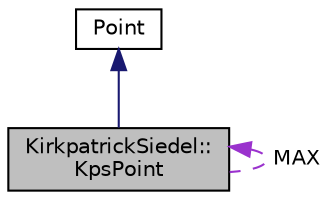 digraph "KirkpatrickSiedel::KpsPoint"
{
 // LATEX_PDF_SIZE
  edge [fontname="Helvetica",fontsize="10",labelfontname="Helvetica",labelfontsize="10"];
  node [fontname="Helvetica",fontsize="10",shape=record];
  Node2 [label="KirkpatrickSiedel::\lKpsPoint",height=0.2,width=0.4,color="black", fillcolor="grey75", style="filled", fontcolor="black",tooltip=" "];
  Node3 -> Node2 [dir="back",color="midnightblue",fontsize="10",style="solid",fontname="Helvetica"];
  Node3 [label="Point",height=0.2,width=0.4,color="black", fillcolor="white", style="filled",URL="$class_point.html",tooltip="Class for Point definition."];
  Node2 -> Node2 [dir="back",color="darkorchid3",fontsize="10",style="dashed",label=" MAX" ,fontname="Helvetica"];
}
